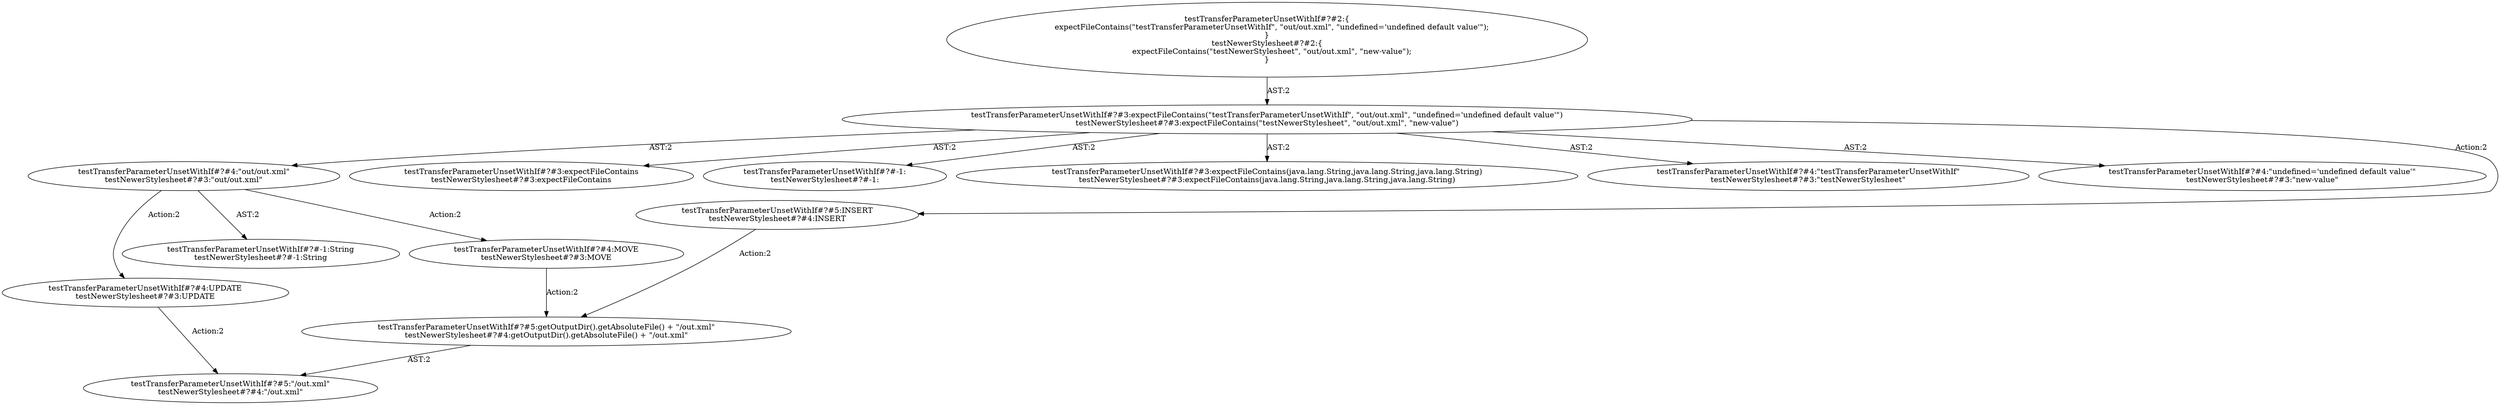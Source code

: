 digraph "Pattern" {
0 [label="testTransferParameterUnsetWithIf#?#4:UPDATE
testNewerStylesheet#?#3:UPDATE" shape=ellipse]
1 [label="testTransferParameterUnsetWithIf#?#4:\"out/out.xml\"
testNewerStylesheet#?#3:\"out/out.xml\"" shape=ellipse]
2 [label="testTransferParameterUnsetWithIf#?#3:expectFileContains(\"testTransferParameterUnsetWithIf\", \"out/out.xml\", \"undefined='undefined default value'\")
testNewerStylesheet#?#3:expectFileContains(\"testNewerStylesheet\", \"out/out.xml\", \"new-value\")" shape=ellipse]
3 [label="testTransferParameterUnsetWithIf#?#2:\{
    expectFileContains(\"testTransferParameterUnsetWithIf\", \"out/out.xml\", \"undefined='undefined default value'\");
\}
testNewerStylesheet#?#2:\{
    expectFileContains(\"testNewerStylesheet\", \"out/out.xml\", \"new-value\");
\}" shape=ellipse]
4 [label="testTransferParameterUnsetWithIf#?#3:expectFileContains
testNewerStylesheet#?#3:expectFileContains" shape=ellipse]
5 [label="testTransferParameterUnsetWithIf#?#-1:
testNewerStylesheet#?#-1:" shape=ellipse]
6 [label="testTransferParameterUnsetWithIf#?#3:expectFileContains(java.lang.String,java.lang.String,java.lang.String)
testNewerStylesheet#?#3:expectFileContains(java.lang.String,java.lang.String,java.lang.String)" shape=ellipse]
7 [label="testTransferParameterUnsetWithIf#?#4:\"testTransferParameterUnsetWithIf\"
testNewerStylesheet#?#3:\"testNewerStylesheet\"" shape=ellipse]
8 [label="testTransferParameterUnsetWithIf#?#4:\"undefined='undefined default value'\"
testNewerStylesheet#?#3:\"new-value\"" shape=ellipse]
9 [label="testTransferParameterUnsetWithIf#?#5:INSERT
testNewerStylesheet#?#4:INSERT" shape=ellipse]
10 [label="testTransferParameterUnsetWithIf#?#-1:String
testNewerStylesheet#?#-1:String" shape=ellipse]
11 [label="testTransferParameterUnsetWithIf#?#4:MOVE
testNewerStylesheet#?#3:MOVE" shape=ellipse]
12 [label="testTransferParameterUnsetWithIf#?#5:getOutputDir().getAbsoluteFile() + \"/out.xml\"
testNewerStylesheet#?#4:getOutputDir().getAbsoluteFile() + \"/out.xml\"" shape=ellipse]
13 [label="testTransferParameterUnsetWithIf#?#5:\"/out.xml\"
testNewerStylesheet#?#4:\"/out.xml\"" shape=ellipse]
0 -> 13 [label="Action:2"];
1 -> 0 [label="Action:2"];
1 -> 10 [label="AST:2"];
1 -> 11 [label="Action:2"];
2 -> 1 [label="AST:2"];
2 -> 4 [label="AST:2"];
2 -> 5 [label="AST:2"];
2 -> 6 [label="AST:2"];
2 -> 7 [label="AST:2"];
2 -> 8 [label="AST:2"];
2 -> 9 [label="Action:2"];
3 -> 2 [label="AST:2"];
9 -> 12 [label="Action:2"];
11 -> 12 [label="Action:2"];
12 -> 13 [label="AST:2"];
}
